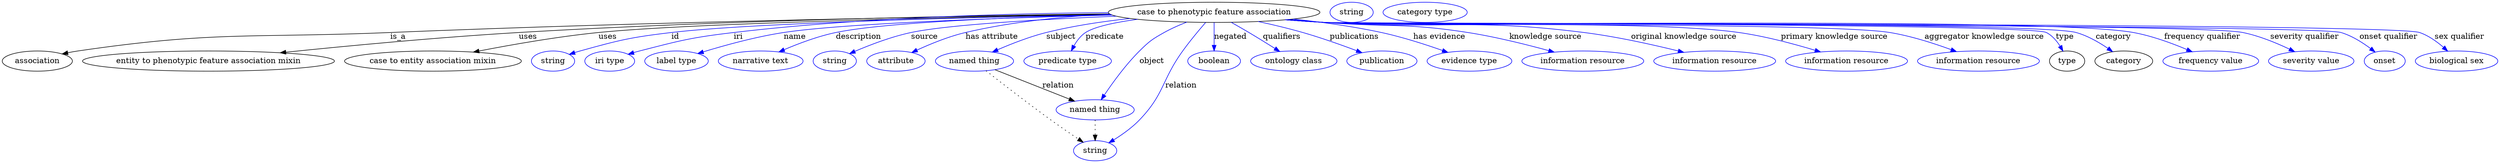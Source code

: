 digraph {
	graph [bb="0,0,4442.8,283"];
	node [label="\N"];
	"case to phenotypic feature association"	[height=0.5,
		label="case to phenotypic feature association",
		pos="2158.4,265",
		width=5.2356];
	association	[height=0.5,
		pos="62.394,178",
		width=1.7332];
	"case to phenotypic feature association" -> association	[label=is_a,
		lp="705.39,221.5",
		pos="e,106.72,190.73 1973.1,261.68 1694.7,257.71 1152.1,248.14 691.39,229 443.62,218.71 379.76,231.96 134.39,196 128.61,195.15 122.62,\
194.07 116.66,192.86"];
	"entity to phenotypic feature association mixin"	[height=0.5,
		pos="367.39,178",
		width=6.2286];
	"case to phenotypic feature association" -> "entity to phenotypic feature association mixin"	[label=uses,
		lp="936.89,221.5",
		pos="e,495.17,192.81 1971.8,262.32 1729.4,259.31 1292.9,251.09 920.39,229 778.64,220.6 616.93,205.31 505.15,193.84"];
	"case to entity association mixin"	[height=0.5,
		pos="767.39,178",
		width=4.3691];
	"case to phenotypic feature association" -> "case to entity association mixin"	[label=uses,
		lp="1078.9,221.5",
		pos="e,839.46,194.03 1974.1,261.15 1709.1,256.53 1233.5,246.16 1062.4,229 989.96,221.74 908.42,207.44 849.46,195.99"];
	id	[color=blue,
		height=0.5,
		label=string,
		pos="981.39,178",
		width=1.0652];
	"case to phenotypic feature association" -> id	[color=blue,
		label=id,
		lp="1199.4,221.5",
		pos="e,1010.4,190 1974.8,260.93 1737.8,256.34 1338.5,246.32 1192.4,229 1119,220.3 1100.6,215.72 1029.4,196 1026.3,195.14 1023.1,194.18 \
1019.9,193.16",
		style=solid];
	iri	[color=blue,
		height=0.5,
		label="iri type",
		pos="1082.4,178",
		width=1.2277];
	"case to phenotypic feature association" -> iri	[color=blue,
		label=iri,
		lp="1311.4,221.5",
		pos="e,1115.3,190.21 1969.7,264.54 1796,263.08 1531.5,255.91 1303.4,229 1227.8,220.08 1209.1,214.99 1135.4,196 1132,195.13 1128.5,194.17 \
1125.1,193.16",
		style=solid];
	name	[color=blue,
		height=0.5,
		label="label type",
		pos="1201.4,178",
		width=1.5707];
	"case to phenotypic feature association" -> name	[color=blue,
		label=name,
		lp="1412.4,221.5",
		pos="e,1239.3,191.46 1976.7,260.1 1786.5,255.23 1500.7,245.47 1392.4,229 1342.8,221.46 1287.4,206.19 1249.2,194.5",
		style=solid];
	description	[color=blue,
		height=0.5,
		label="narrative text",
		pos="1351.4,178",
		width=2.0943];
	"case to phenotypic feature association" -> description	[color=blue,
		label=description,
		lp="1524.9,221.5",
		pos="e,1383.6,194.33 1974.8,260.79 1807.9,256.71 1574.5,247.81 1484.4,229 1452.8,222.41 1418.8,209.5 1393.1,198.45",
		style=solid];
	source	[color=blue,
		height=0.5,
		label=string,
		pos="1483.4,178",
		width=1.0652];
	"case to phenotypic feature association" -> source	[color=blue,
		label=source,
		lp="1642.4,221.5",
		pos="e,1509.6,191.31 1983.8,258.14 1853.1,252.73 1685.8,243.34 1618.4,229 1583.6,221.59 1545.7,206.93 1518.9,195.4",
		style=solid];
	"has attribute"	[color=blue,
		height=0.5,
		label=attribute,
		pos="1591.4,178",
		width=1.4443];
	"case to phenotypic feature association" -> "has attribute"	[color=blue,
		label="has attribute",
		lp="1762.4,221.5",
		pos="e,1619.6,193.28 1972.7,261.88 1892.7,257.76 1798.6,248.57 1715.4,229 1685.3,221.91 1652.9,208.65 1628.8,197.56",
		style=solid];
	subject	[color=blue,
		height=0.5,
		label="named thing",
		pos="1731.4,178",
		width=1.9318];
	"case to phenotypic feature association" -> subject	[color=blue,
		label=subject,
		lp="1885.4,221.5",
		pos="e,1763.3,194.09 2008.4,254.02 1960.3,248.81 1907.2,240.92 1859.4,229 1829.6,221.56 1797.3,208.93 1772.7,198.23",
		style=solid];
	predicate	[color=blue,
		height=0.5,
		label="predicate type",
		pos="1897.4,178",
		width=2.1665];
	"case to phenotypic feature association" -> predicate	[color=blue,
		label=predicate,
		lp="1963.4,221.5",
		pos="e,1903.9,196.13 2022,252.57 1982.6,247.23 1945.7,239.63 1929.4,229 1920.5,223.25 1913.7,214.09 1908.6,205.18",
		style=solid];
	object	[color=blue,
		height=0.5,
		label="named thing",
		pos="1946.4,91",
		width=1.9318];
	"case to phenotypic feature association" -> object	[color=blue,
		label=object,
		lp="2047.4,178",
		pos="e,1957.1,108.99 2109.7,247.58 2096.3,242.34 2082,236.04 2069.4,229 2048,217.09 2042.7,213.23 2025.4,196 2000.9,171.7 1977.7,139.57 \
1962.8,117.5",
		style=solid];
	relation	[color=blue,
		height=0.5,
		label=string,
		pos="1946.4,18",
		width=1.0652];
	"case to phenotypic feature association" -> relation	[color=blue,
		label=relation,
		lp="2099.4,134.5",
		pos="e,1970.8,32.092 2143.2,246.88 2131.6,233.42 2115.4,213.99 2102.4,196 2064.7,143.66 2070.1,119.51 2025.4,73 2012,59.078 1994.5,46.669 \
1979.4,37.268",
		style=solid];
	negated	[color=blue,
		height=0.5,
		label=boolean,
		pos="2158.4,178",
		width=1.2999];
	"case to phenotypic feature association" -> negated	[color=blue,
		label=negated,
		lp="2187.4,221.5",
		pos="e,2158.4,196.18 2158.4,246.8 2158.4,235.16 2158.4,219.55 2158.4,206.24",
		style=solid];
	qualifiers	[color=blue,
		height=0.5,
		label="ontology class",
		pos="2299.4,178",
		width=2.1304];
	"case to phenotypic feature association" -> qualifiers	[color=blue,
		label=qualifiers,
		lp="2278.9,221.5",
		pos="e,2274.7,195.09 2188.8,247.21 2198.9,241.54 2210.2,235.09 2220.4,229 2235.5,219.98 2251.9,209.64 2265.9,200.72",
		style=solid];
	publications	[color=blue,
		height=0.5,
		label=publication,
		pos="2456.4,178",
		width=1.7332];
	"case to phenotypic feature association" -> publications	[color=blue,
		label=publications,
		lp="2407.4,221.5",
		pos="e,2421.1,192.98 2237.2,248.56 2262.7,243.04 2290.9,236.35 2316.4,229 2348.6,219.71 2384.3,206.96 2411.5,196.66",
		style=solid];
	"has evidence"	[color=blue,
		height=0.5,
		label="evidence type",
		pos="2612.4,178",
		width=2.0943];
	"case to phenotypic feature association" -> "has evidence"	[color=blue,
		label="has evidence",
		lp="2558.9,221.5",
		pos="e,2573.9,193.53 2299.1,252.98 2348.8,247.63 2404.9,239.91 2455.4,229 2492.6,220.96 2533.6,207.76 2564.3,196.95",
		style=solid];
	"knowledge source"	[color=blue,
		height=0.5,
		label="information resource",
		pos="2814.4,178",
		width=3.015];
	"case to phenotypic feature association" -> "knowledge source"	[color=blue,
		label="knowledge source",
		lp="2747.9,221.5",
		pos="e,2763.5,193.95 2291.8,252.28 2313.4,250.46 2335.5,248.64 2356.4,247 2468.8,238.18 2498,246.42 2609.4,229 2658.5,221.31 2713.2,207.71 \
2753.8,196.63",
		style=solid];
	"original knowledge source"	[color=blue,
		height=0.5,
		label="information resource",
		pos="3049.4,178",
		width=3.015];
	"case to phenotypic feature association" -> "original knowledge source"	[color=blue,
		label="original knowledge source",
		lp="2994.4,221.5",
		pos="e,2994.3,193.63 2288.5,251.96 2311.1,250.11 2334.4,248.37 2356.4,247 2560.6,234.25 2613.4,254.56 2816.4,229 2873.8,221.78 2937.9,\
207.54 2984.4,196.1",
		style=solid];
	"primary knowledge source"	[color=blue,
		height=0.5,
		label="information resource",
		pos="3284.4,178",
		width=3.015];
	"case to phenotypic feature association" -> "primary knowledge source"	[color=blue,
		label="primary knowledge source",
		lp="3262.4,221.5",
		pos="e,3238.1,194.28 2286.9,251.81 2310,249.95 2333.9,248.24 2356.4,247 2519.8,238 2930.4,251.77 3092.4,229 3138.9,222.47 3190.3,208.71 \
3228.2,197.28",
		style=solid];
	"aggregator knowledge source"	[color=blue,
		height=0.5,
		label="information resource",
		pos="3519.4,178",
		width=3.015];
	"case to phenotypic feature association" -> "aggregator knowledge source"	[color=blue,
		label="aggregator knowledge source",
		lp="3529.9,221.5",
		pos="e,3480.2,194.88 2286.1,251.75 2309.5,249.88 2333.7,248.18 2356.4,247 2467.9,241.22 3251.2,247.04 3361.4,229 3398.9,222.86 3439.8,\
209.73 3470.6,198.46",
		style=solid];
	type	[height=0.5,
		pos="3677.4,178",
		width=0.86659];
	"case to phenotypic feature association" -> type	[color=blue,
		label=type,
		lp="3673.4,221.5",
		pos="e,3670,195.75 2285.9,251.7 2309.3,249.83 2333.6,248.14 2356.4,247 2392,245.22 3608.7,245.28 3640.4,229 3650.7,223.7 3658.9,214.02 \
3664.9,204.58",
		style=solid];
	category	[height=0.5,
		pos="3778.4,178",
		width=1.4263];
	"case to phenotypic feature association" -> category	[color=blue,
		label=category,
		lp="3759.9,221.5",
		pos="e,3758.5,194.79 2285.6,251.71 2309.1,249.83 2333.5,248.14 2356.4,247 2430.6,243.32 3621.9,249 3693.4,229 3713.8,223.28 3734.4,211.37 \
3750.2,200.6",
		style=solid];
	"frequency qualifier"	[color=blue,
		height=0.5,
		label="frequency value",
		pos="3932.4,178",
		width=2.3651];
	"case to phenotypic feature association" -> "frequency qualifier"	[color=blue,
		label="frequency qualifier",
		lp="3917.4,221.5",
		pos="e,3899.2,194.7 2285.6,251.7 2309.1,249.81 2333.5,248.13 2356.4,247 2516.1,239.16 3638.1,257.82 3795.4,229 3828.1,223.01 3863.3,210 \
3889.9,198.75",
		style=solid];
	"severity qualifier"	[color=blue,
		height=0.5,
		label="severity value",
		pos="4111.4,178",
		width=2.1123];
	"case to phenotypic feature association" -> "severity qualifier"	[color=blue,
		label="severity qualifier",
		lp="4099.4,221.5",
		pos="e,4081.8,194.84 2285.3,251.69 2308.9,249.8 2333.4,248.11 2356.4,247 2447,242.62 3900.5,247.02 3989.4,229 4018.4,223.12 4049.2,210.44 \
4072.6,199.32",
		style=solid];
	"onset qualifier"	[color=blue,
		height=0.5,
		label=onset,
		pos="4241.4,178",
		width=1.011];
	"case to phenotypic feature association" -> "onset qualifier"	[color=blue,
		label="onset qualifier",
		lp="4247.9,221.5",
		pos="e,4224.5,194.07 2285.3,251.67 2308.9,249.78 2333.4,248.1 2356.4,247 2406.6,244.6 4116.3,243.5 4164.4,229 4183.4,223.28 4202,211.34 \
4216.3,200.56",
		style=solid];
	"sex qualifier"	[color=blue,
		height=0.5,
		label="biological sex",
		pos="4369.4,178",
		width=2.0401];
	"case to phenotypic feature association" -> "sex qualifier"	[color=blue,
		label="sex qualifier",
		lp="4374.4,221.5",
		pos="e,4353.5,195.75 2285.3,251.66 2308.9,249.77 2333.4,248.09 2356.4,247 2410.4,244.43 4252.2,246.46 4303.4,229 4319.2,223.61 4334.3,\
212.81 4346,202.63",
		style=solid];
	subject -> object	[label=relation,
		lp="1880.4,134.5",
		pos="e,1909.7,106.49 1767.9,162.58 1804.4,148.14 1860.7,125.87 1900.3,110.22"];
	subject -> relation	[pos="e,1925.1,33.137 1751.9,160.8 1778.3,140.04 1825.7,103.14 1867.4,73 1883.5,61.361 1901.8,48.817 1916.7,38.752",
		style=dotted];
	object -> relation	[pos="e,1946.4,36.029 1946.4,72.813 1946.4,64.789 1946.4,55.047 1946.4,46.069",
		style=dotted];
	association_type	[color=blue,
		height=0.5,
		label=string,
		pos="2403.4,265",
		width=1.0652];
	association_category	[color=blue,
		height=0.5,
		label="category type",
		pos="2534.4,265",
		width=2.0762];
}
